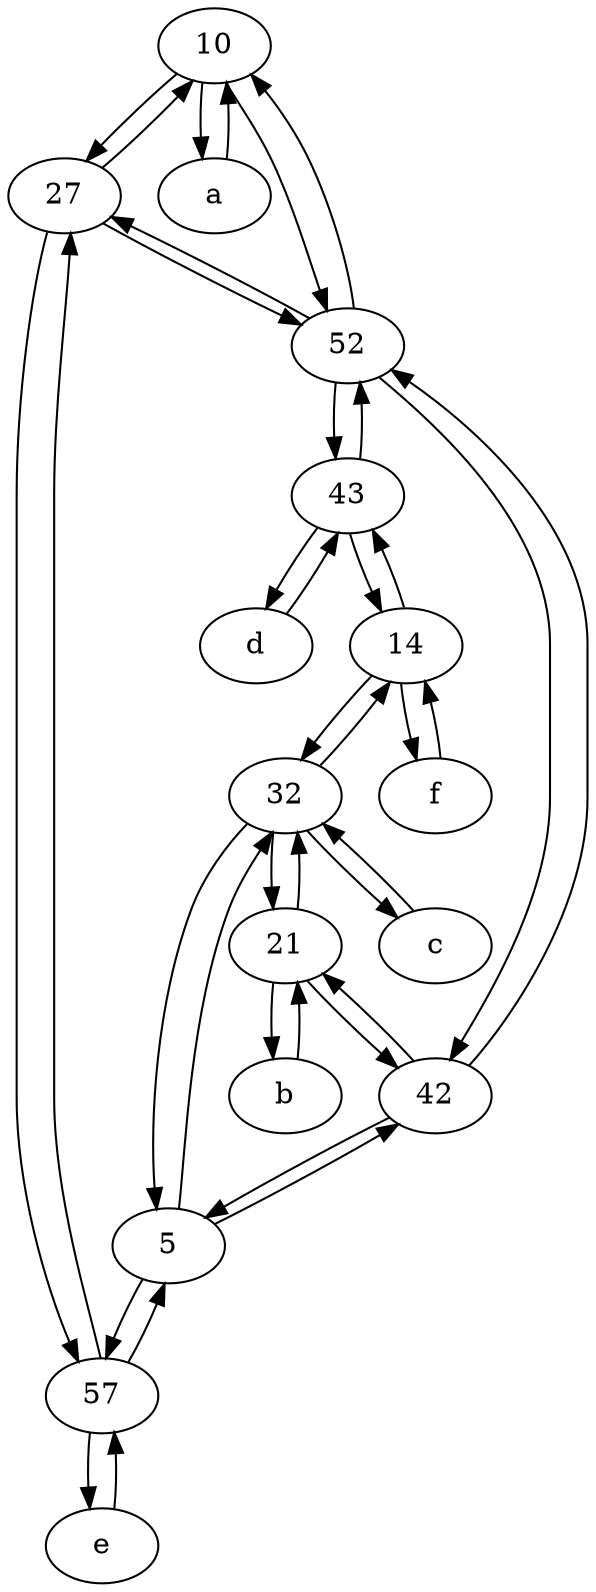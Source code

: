 digraph  {
	10;
	42;
	43;
	b [pos="50,20!"];
	c [pos="20,10!"];
	14;
	27;
	5;
	f [pos="15,45!"];
	a [pos="40,10!"];
	d [pos="20,30!"];
	21;
	57;
	52;
	e [pos="30,50!"];
	32;
	52 -> 43;
	10 -> 27;
	5 -> 42;
	42 -> 52;
	a -> 10;
	21 -> 32;
	52 -> 10;
	10 -> 52;
	42 -> 21;
	32 -> c;
	c -> 32;
	27 -> 10;
	d -> 43;
	f -> 14;
	10 -> a;
	14 -> 43;
	43 -> 52;
	14 -> f;
	27 -> 57;
	5 -> 32;
	43 -> 14;
	57 -> e;
	42 -> 5;
	52 -> 42;
	32 -> 14;
	57 -> 27;
	21 -> b;
	52 -> 27;
	14 -> 32;
	5 -> 57;
	e -> 57;
	32 -> 21;
	b -> 21;
	21 -> 42;
	57 -> 5;
	32 -> 5;
	27 -> 52;
	43 -> d;

	}